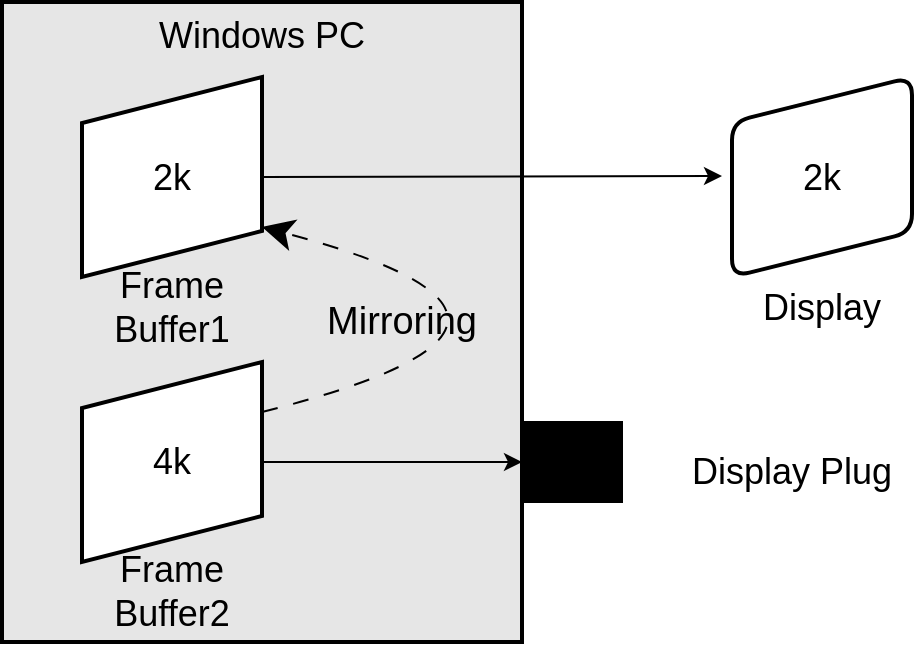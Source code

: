 <mxfile>
    <diagram id="NC1hEWJh8_QtpdpS8o8B" name="Page-1">
        <mxGraphModel dx="369" dy="1139" grid="1" gridSize="10" guides="1" tooltips="1" connect="1" arrows="1" fold="1" page="1" pageScale="1" pageWidth="850" pageHeight="1100" math="0" shadow="0">
            <root>
                <mxCell id="0"/>
                <mxCell id="1" parent="0"/>
                <mxCell id="12" value="Windows PC" style="rounded=0;whiteSpace=wrap;html=1;strokeWidth=2;fontSize=18;fillColor=#E6E6E6;verticalAlign=top;" parent="1" vertex="1">
                    <mxGeometry x="40" y="90" width="260" height="320" as="geometry"/>
                </mxCell>
                <mxCell id="4" value="2k" style="shape=parallelogram;html=1;strokeWidth=2;perimeter=parallelogramPerimeter;whiteSpace=wrap;rounded=1;arcSize=0;size=0.23;flipH=1;rotation=0;direction=north;fontSize=18;" parent="1" vertex="1">
                    <mxGeometry x="80" y="127.5" width="90" height="100" as="geometry"/>
                </mxCell>
                <mxCell id="5" value="2k" style="shape=parallelogram;html=1;strokeWidth=2;perimeter=parallelogramPerimeter;whiteSpace=wrap;rounded=1;arcSize=18;size=0.225;flipH=1;rotation=0;direction=south;fontSize=18;" parent="1" vertex="1">
                    <mxGeometry x="405" y="127.5" width="90" height="100" as="geometry"/>
                </mxCell>
                <mxCell id="7" value="" style="endArrow=classic;html=1;exitX=0.5;exitY=1;exitDx=0;exitDy=0;entryX=0;entryY=0.5;entryDx=0;entryDy=0;" parent="1" source="4" edge="1">
                    <mxGeometry width="50" height="50" relative="1" as="geometry">
                        <mxPoint x="320" y="177" as="sourcePoint"/>
                        <mxPoint x="400" y="177" as="targetPoint"/>
                    </mxGeometry>
                </mxCell>
                <mxCell id="9" value="Display" style="text;html=1;strokeColor=none;fillColor=none;align=center;verticalAlign=middle;whiteSpace=wrap;rounded=0;strokeWidth=2;fontSize=18;" parent="1" vertex="1">
                    <mxGeometry x="420" y="227.5" width="60" height="30" as="geometry"/>
                </mxCell>
                <mxCell id="10" value="Frame Buffer1" style="text;html=1;strokeColor=none;fillColor=none;align=center;verticalAlign=middle;whiteSpace=wrap;rounded=0;strokeWidth=2;fontSize=18;" parent="1" vertex="1">
                    <mxGeometry x="95" y="227.5" width="60" height="30" as="geometry"/>
                </mxCell>
                <mxCell id="13" value="4k" style="shape=parallelogram;html=1;strokeWidth=2;perimeter=parallelogramPerimeter;whiteSpace=wrap;rounded=1;arcSize=0;size=0.23;flipH=1;rotation=0;direction=north;fontSize=18;" parent="1" vertex="1">
                    <mxGeometry x="80" y="270" width="90" height="100" as="geometry"/>
                </mxCell>
                <mxCell id="15" value="" style="endArrow=classic;html=1;exitX=0.5;exitY=1;exitDx=0;exitDy=0;" parent="1" source="13" edge="1">
                    <mxGeometry width="50" height="50" relative="1" as="geometry">
                        <mxPoint x="320" y="319.5" as="sourcePoint"/>
                        <mxPoint x="300" y="320" as="targetPoint"/>
                    </mxGeometry>
                </mxCell>
                <mxCell id="16" value="Display Plug" style="text;html=1;strokeColor=none;fillColor=none;align=center;verticalAlign=middle;whiteSpace=wrap;rounded=0;strokeWidth=2;fontSize=18;" parent="1" vertex="1">
                    <mxGeometry x="380" y="310" width="110" height="30" as="geometry"/>
                </mxCell>
                <mxCell id="17" value="Frame Buffer2" style="text;html=1;strokeColor=none;fillColor=none;align=center;verticalAlign=middle;whiteSpace=wrap;rounded=0;strokeWidth=2;fontSize=18;" parent="1" vertex="1">
                    <mxGeometry x="95" y="370" width="60" height="30" as="geometry"/>
                </mxCell>
                <mxCell id="18" value="" style="rounded=0;whiteSpace=wrap;html=1;fillColor=#000000;" parent="1" vertex="1">
                    <mxGeometry x="300" y="300" width="50" height="40" as="geometry"/>
                </mxCell>
                <mxCell id="19" value="" style="curved=1;endArrow=classic;html=1;entryX=0.25;entryY=1;entryDx=0;entryDy=0;exitX=0.75;exitY=1;exitDx=0;exitDy=0;dashed=1;dashPattern=8 8;startSize=6;endSize=13;" edge="1" parent="1" source="13" target="4">
                    <mxGeometry width="50" height="50" relative="1" as="geometry">
                        <mxPoint x="290" y="600" as="sourcePoint"/>
                        <mxPoint x="340" y="550" as="targetPoint"/>
                        <Array as="points">
                            <mxPoint x="350" y="250"/>
                        </Array>
                    </mxGeometry>
                </mxCell>
                <mxCell id="20" value="Mirroring" style="text;html=1;strokeColor=none;fillColor=none;align=center;verticalAlign=middle;whiteSpace=wrap;rounded=0;fontSize=19;" vertex="1" parent="1">
                    <mxGeometry x="190" y="235" width="100" height="30" as="geometry"/>
                </mxCell>
            </root>
        </mxGraphModel>
    </diagram>
</mxfile>